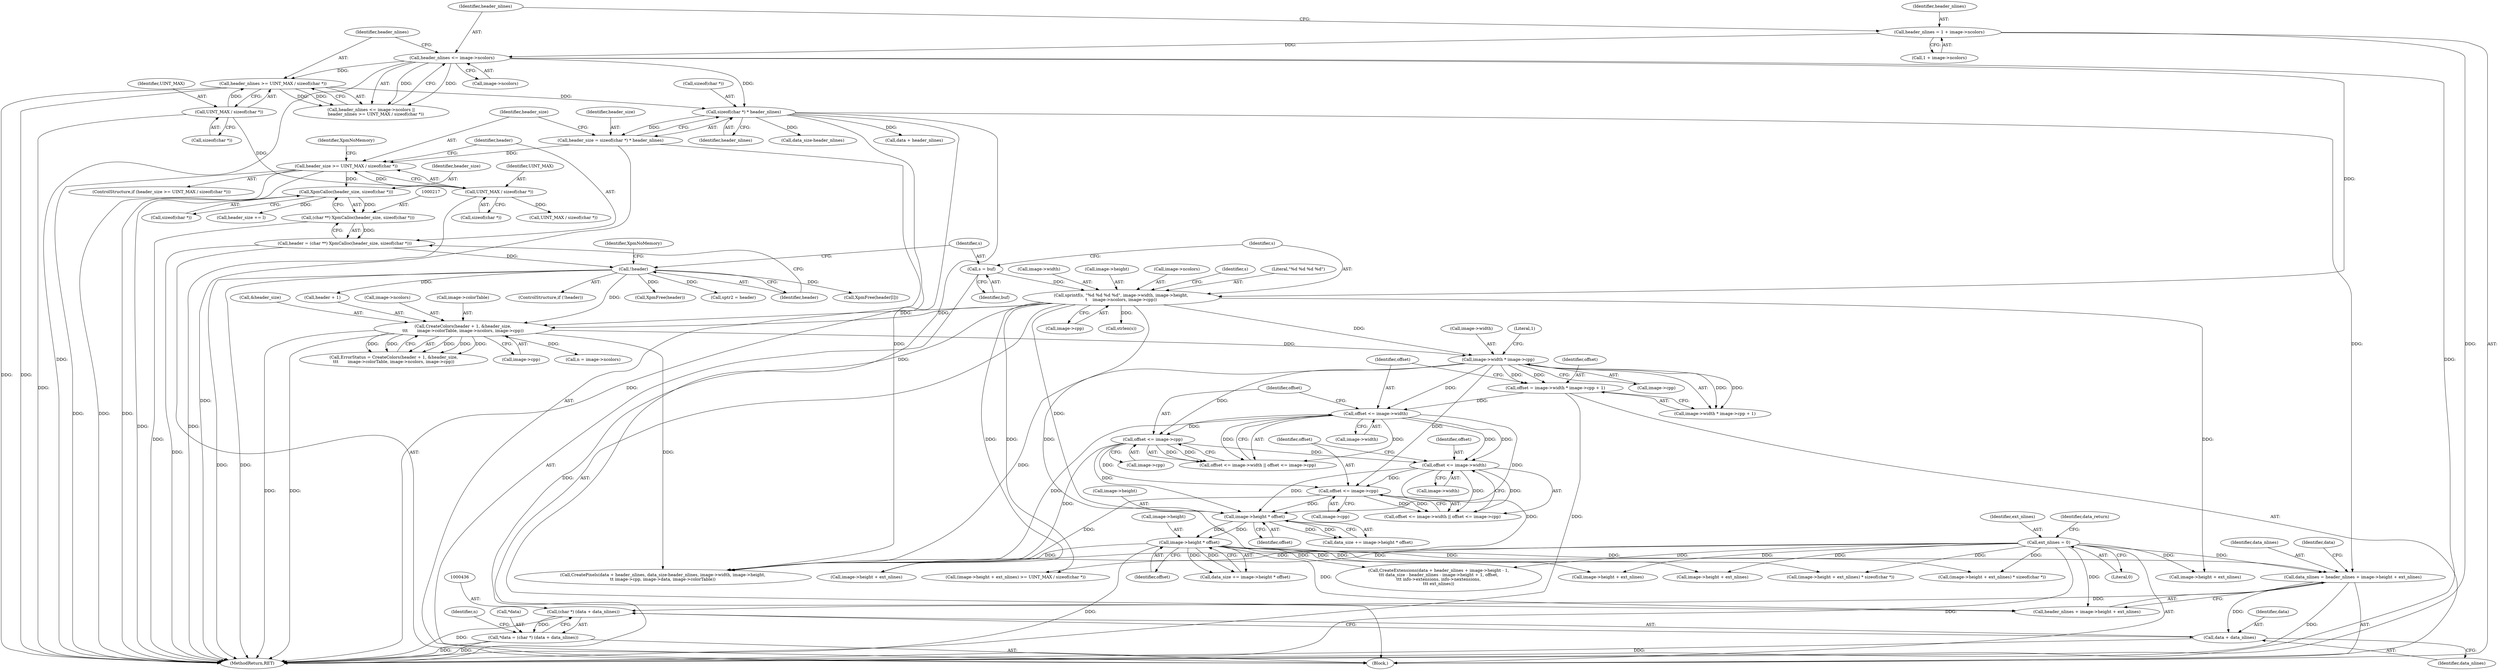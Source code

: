 digraph "0_libXpm_d1167418f0fd02a27f617ec5afd6db053afbe185@integer" {
"1000423" [label="(Call,data_nlines = header_nlines + image->height + ext_nlines)"];
"1000201" [label="(Call,sizeof(char *) * header_nlines)"];
"1000186" [label="(Call,header_nlines <= image->ncolors)"];
"1000177" [label="(Call,header_nlines = 1 + image->ncolors)"];
"1000191" [label="(Call,header_nlines >= UINT_MAX / sizeof(char *))"];
"1000193" [label="(Call,UINT_MAX / sizeof(char *))"];
"1000403" [label="(Call,image->height * offset)"];
"1000394" [label="(Call,image->height * offset)"];
"1000230" [label="(Call,sprintf(s, \"%d %d %d %d\", image->width, image->height,\n\t    image->ncolors, image->cpp))"];
"1000227" [label="(Call,s = buf)"];
"1000343" [label="(Call,offset <= image->width)"];
"1000330" [label="(Call,offset = image->width * image->cpp + 1)"];
"1000333" [label="(Call,image->width * image->cpp)"];
"1000309" [label="(Call,CreateColors(header + 1, &header_size,\n\t\t\t       image->colorTable, image->ncolors, image->cpp))"];
"1000223" [label="(Call,!header)"];
"1000214" [label="(Call,header = (char **) XpmCalloc(header_size, sizeof(char *)))"];
"1000216" [label="(Call,(char **) XpmCalloc(header_size, sizeof(char *)))"];
"1000218" [label="(Call,XpmCalloc(header_size, sizeof(char *)))"];
"1000206" [label="(Call,header_size >= UINT_MAX / sizeof(char *))"];
"1000199" [label="(Call,header_size = sizeof(char *) * header_nlines)"];
"1000208" [label="(Call,UINT_MAX / sizeof(char *))"];
"1000360" [label="(Call,offset <= image->cpp)"];
"1000355" [label="(Call,offset <= image->width)"];
"1000348" [label="(Call,offset <= image->cpp)"];
"1000141" [label="(Call,ext_nlines = 0)"];
"1000435" [label="(Call,(char *) (data + data_nlines))"];
"1000432" [label="(Call,*data = (char *) (data + data_nlines))"];
"1000437" [label="(Call,data + data_nlines)"];
"1000177" [label="(Call,header_nlines = 1 + image->ncolors)"];
"1000231" [label="(Identifier,s)"];
"1000229" [label="(Identifier,buf)"];
"1000355" [label="(Call,offset <= image->width)"];
"1000383" [label="(Call,image->height + ext_nlines)"];
"1000435" [label="(Call,(char *) (data + data_nlines))"];
"1000321" [label="(Call,image->cpp)"];
"1000200" [label="(Identifier,header_size)"];
"1000332" [label="(Call,image->width * image->cpp + 1)"];
"1000222" [label="(ControlStructure,if (!header))"];
"1000432" [label="(Call,*data = (char *) (data + data_nlines))"];
"1000207" [label="(Identifier,header_size)"];
"1000348" [label="(Call,offset <= image->cpp)"];
"1000404" [label="(Call,image->height)"];
"1000344" [label="(Identifier,offset)"];
"1000433" [label="(Call,*data)"];
"1000210" [label="(Call,sizeof(char *))"];
"1000331" [label="(Identifier,offset)"];
"1000178" [label="(Identifier,header_nlines)"];
"1000199" [label="(Call,header_size = sizeof(char *) * header_nlines)"];
"1000246" [label="(Identifier,s)"];
"1000149" [label="(Identifier,data_return)"];
"1000188" [label="(Call,image->ncolors)"];
"1000228" [label="(Identifier,s)"];
"1000309" [label="(Call,CreateColors(header + 1, &header_size,\n\t\t\t       image->colorTable, image->ncolors, image->cpp))"];
"1000337" [label="(Call,image->cpp)"];
"1000356" [label="(Identifier,offset)"];
"1000333" [label="(Call,image->width * image->cpp)"];
"1000424" [label="(Identifier,data_nlines)"];
"1000343" [label="(Call,offset <= image->width)"];
"1000219" [label="(Identifier,header_size)"];
"1000394" [label="(Call,image->height * offset)"];
"1000242" [label="(Call,image->cpp)"];
"1000230" [label="(Call,sprintf(s, \"%d %d %d %d\", image->width, image->height,\n\t    image->ncolors, image->cpp))"];
"1000310" [label="(Call,header + 1)"];
"1000195" [label="(Call,sizeof(char *))"];
"1000403" [label="(Call,image->height * offset)"];
"1000179" [label="(Call,1 + image->ncolors)"];
"1000227" [label="(Call,s = buf)"];
"1000501" [label="(Call,(image->height + ext_nlines) * sizeof(char *))"];
"1000398" [label="(Identifier,offset)"];
"1000205" [label="(ControlStructure,if (header_size >= UINT_MAX / sizeof(char *)))"];
"1000407" [label="(Identifier,offset)"];
"1000434" [label="(Identifier,data)"];
"1000313" [label="(Call,&header_size)"];
"1000509" [label="(Call,CreatePixels(data + header_nlines, data_size-header_nlines, image->width, image->height,\n\t\t image->cpp, image->data, image->colorTable))"];
"1000226" [label="(Identifier,XpmNoMemory)"];
"1000440" [label="(Call,n = image->ncolors)"];
"1000334" [label="(Call,image->width)"];
"1000202" [label="(Call,sizeof(char *))"];
"1000533" [label="(Call,CreateExtensions(data + header_nlines + image->height - 1,\n\t\t\t data_size - header_nlines - image->height + 1, offset,\n\t\t\t info->extensions, info->nextensions,\n\t\t\t ext_nlines))"];
"1000143" [label="(Literal,0)"];
"1000438" [label="(Identifier,data)"];
"1000216" [label="(Call,(char **) XpmCalloc(header_size, sizeof(char *)))"];
"1000247" [label="(Call,strlen(s))"];
"1000141" [label="(Call,ext_nlines = 0)"];
"1000117" [label="(Block,)"];
"1000191" [label="(Call,header_nlines >= UINT_MAX / sizeof(char *))"];
"1000392" [label="(Call,data_size += image->height * offset)"];
"1000441" [label="(Identifier,n)"];
"1000345" [label="(Call,image->width)"];
"1000232" [label="(Literal,\"%d %d %d %d\")"];
"1000395" [label="(Call,image->height)"];
"1000307" [label="(Call,ErrorStatus = CreateColors(header + 1, &header_size,\n\t\t\t       image->colorTable, image->ncolors, image->cpp))"];
"1000318" [label="(Call,image->ncolors)"];
"1000233" [label="(Call,image->width)"];
"1000192" [label="(Identifier,header_nlines)"];
"1000588" [label="(Call,XpmFree(header))"];
"1000213" [label="(Identifier,XpmNoMemory)"];
"1000208" [label="(Call,UINT_MAX / sizeof(char *))"];
"1000186" [label="(Call,header_nlines <= image->ncolors)"];
"1000315" [label="(Call,image->colorTable)"];
"1000193" [label="(Call,UINT_MAX / sizeof(char *))"];
"1000362" [label="(Call,image->cpp)"];
"1000330" [label="(Call,offset = image->width * image->cpp + 1)"];
"1000215" [label="(Identifier,header)"];
"1000368" [label="(Call,(image->height + ext_nlines) >= UINT_MAX / sizeof(char *))"];
"1000454" [label="(Call,sptr2 = header)"];
"1000185" [label="(Call,header_nlines <= image->ncolors ||\n       header_nlines >= UINT_MAX / sizeof(char *))"];
"1000423" [label="(Call,data_nlines = header_nlines + image->height + ext_nlines)"];
"1000360" [label="(Call,offset <= image->cpp)"];
"1000204" [label="(Identifier,header_nlines)"];
"1000220" [label="(Call,sizeof(char *))"];
"1000350" [label="(Call,image->cpp)"];
"1000201" [label="(Call,sizeof(char *) * header_nlines)"];
"1000382" [label="(Call,(image->height + ext_nlines) * sizeof(char *))"];
"1000349" [label="(Identifier,offset)"];
"1000300" [label="(Call,header_size += l)"];
"1000401" [label="(Call,data_size += image->height * offset)"];
"1000357" [label="(Call,image->width)"];
"1000223" [label="(Call,!header)"];
"1000592" [label="(MethodReturn,RET)"];
"1000513" [label="(Call,data_size-header_nlines)"];
"1000194" [label="(Identifier,UINT_MAX)"];
"1000437" [label="(Call,data + data_nlines)"];
"1000214" [label="(Call,header = (char **) XpmCalloc(header_size, sizeof(char *)))"];
"1000218" [label="(Call,XpmCalloc(header_size, sizeof(char *)))"];
"1000206" [label="(Call,header_size >= UINT_MAX / sizeof(char *))"];
"1000187" [label="(Identifier,header_nlines)"];
"1000502" [label="(Call,image->height + ext_nlines)"];
"1000361" [label="(Identifier,offset)"];
"1000224" [label="(Identifier,header)"];
"1000354" [label="(Call,offset <= image->width || offset <= image->cpp)"];
"1000427" [label="(Call,image->height + ext_nlines)"];
"1000209" [label="(Identifier,UINT_MAX)"];
"1000425" [label="(Call,header_nlines + image->height + ext_nlines)"];
"1000342" [label="(Call,offset <= image->width || offset <= image->cpp)"];
"1000369" [label="(Call,image->height + ext_nlines)"];
"1000584" [label="(Call,XpmFree(header[l]))"];
"1000374" [label="(Call,UINT_MAX / sizeof(char *))"];
"1000236" [label="(Call,image->height)"];
"1000510" [label="(Call,data + header_nlines)"];
"1000340" [label="(Literal,1)"];
"1000142" [label="(Identifier,ext_nlines)"];
"1000439" [label="(Identifier,data_nlines)"];
"1000239" [label="(Call,image->ncolors)"];
"1000423" -> "1000117"  [label="AST: "];
"1000423" -> "1000425"  [label="CFG: "];
"1000424" -> "1000423"  [label="AST: "];
"1000425" -> "1000423"  [label="AST: "];
"1000434" -> "1000423"  [label="CFG: "];
"1000423" -> "1000592"  [label="DDG: "];
"1000201" -> "1000423"  [label="DDG: "];
"1000403" -> "1000423"  [label="DDG: "];
"1000141" -> "1000423"  [label="DDG: "];
"1000423" -> "1000435"  [label="DDG: "];
"1000423" -> "1000437"  [label="DDG: "];
"1000201" -> "1000199"  [label="AST: "];
"1000201" -> "1000204"  [label="CFG: "];
"1000202" -> "1000201"  [label="AST: "];
"1000204" -> "1000201"  [label="AST: "];
"1000199" -> "1000201"  [label="CFG: "];
"1000201" -> "1000592"  [label="DDG: "];
"1000201" -> "1000199"  [label="DDG: "];
"1000186" -> "1000201"  [label="DDG: "];
"1000191" -> "1000201"  [label="DDG: "];
"1000201" -> "1000425"  [label="DDG: "];
"1000201" -> "1000509"  [label="DDG: "];
"1000201" -> "1000510"  [label="DDG: "];
"1000201" -> "1000513"  [label="DDG: "];
"1000186" -> "1000185"  [label="AST: "];
"1000186" -> "1000188"  [label="CFG: "];
"1000187" -> "1000186"  [label="AST: "];
"1000188" -> "1000186"  [label="AST: "];
"1000192" -> "1000186"  [label="CFG: "];
"1000185" -> "1000186"  [label="CFG: "];
"1000186" -> "1000592"  [label="DDG: "];
"1000186" -> "1000592"  [label="DDG: "];
"1000186" -> "1000185"  [label="DDG: "];
"1000186" -> "1000185"  [label="DDG: "];
"1000177" -> "1000186"  [label="DDG: "];
"1000186" -> "1000191"  [label="DDG: "];
"1000186" -> "1000230"  [label="DDG: "];
"1000177" -> "1000117"  [label="AST: "];
"1000177" -> "1000179"  [label="CFG: "];
"1000178" -> "1000177"  [label="AST: "];
"1000179" -> "1000177"  [label="AST: "];
"1000187" -> "1000177"  [label="CFG: "];
"1000177" -> "1000592"  [label="DDG: "];
"1000191" -> "1000185"  [label="AST: "];
"1000191" -> "1000193"  [label="CFG: "];
"1000192" -> "1000191"  [label="AST: "];
"1000193" -> "1000191"  [label="AST: "];
"1000185" -> "1000191"  [label="CFG: "];
"1000191" -> "1000592"  [label="DDG: "];
"1000191" -> "1000592"  [label="DDG: "];
"1000191" -> "1000185"  [label="DDG: "];
"1000191" -> "1000185"  [label="DDG: "];
"1000193" -> "1000191"  [label="DDG: "];
"1000193" -> "1000195"  [label="CFG: "];
"1000194" -> "1000193"  [label="AST: "];
"1000195" -> "1000193"  [label="AST: "];
"1000193" -> "1000592"  [label="DDG: "];
"1000193" -> "1000208"  [label="DDG: "];
"1000403" -> "1000401"  [label="AST: "];
"1000403" -> "1000407"  [label="CFG: "];
"1000404" -> "1000403"  [label="AST: "];
"1000407" -> "1000403"  [label="AST: "];
"1000401" -> "1000403"  [label="CFG: "];
"1000403" -> "1000592"  [label="DDG: "];
"1000403" -> "1000401"  [label="DDG: "];
"1000403" -> "1000401"  [label="DDG: "];
"1000394" -> "1000403"  [label="DDG: "];
"1000394" -> "1000403"  [label="DDG: "];
"1000403" -> "1000425"  [label="DDG: "];
"1000403" -> "1000427"  [label="DDG: "];
"1000403" -> "1000501"  [label="DDG: "];
"1000403" -> "1000502"  [label="DDG: "];
"1000403" -> "1000509"  [label="DDG: "];
"1000403" -> "1000533"  [label="DDG: "];
"1000394" -> "1000392"  [label="AST: "];
"1000394" -> "1000398"  [label="CFG: "];
"1000395" -> "1000394"  [label="AST: "];
"1000398" -> "1000394"  [label="AST: "];
"1000392" -> "1000394"  [label="CFG: "];
"1000394" -> "1000392"  [label="DDG: "];
"1000394" -> "1000392"  [label="DDG: "];
"1000230" -> "1000394"  [label="DDG: "];
"1000343" -> "1000394"  [label="DDG: "];
"1000360" -> "1000394"  [label="DDG: "];
"1000355" -> "1000394"  [label="DDG: "];
"1000348" -> "1000394"  [label="DDG: "];
"1000230" -> "1000117"  [label="AST: "];
"1000230" -> "1000242"  [label="CFG: "];
"1000231" -> "1000230"  [label="AST: "];
"1000232" -> "1000230"  [label="AST: "];
"1000233" -> "1000230"  [label="AST: "];
"1000236" -> "1000230"  [label="AST: "];
"1000239" -> "1000230"  [label="AST: "];
"1000242" -> "1000230"  [label="AST: "];
"1000246" -> "1000230"  [label="CFG: "];
"1000230" -> "1000592"  [label="DDG: "];
"1000227" -> "1000230"  [label="DDG: "];
"1000230" -> "1000247"  [label="DDG: "];
"1000230" -> "1000309"  [label="DDG: "];
"1000230" -> "1000309"  [label="DDG: "];
"1000230" -> "1000333"  [label="DDG: "];
"1000230" -> "1000368"  [label="DDG: "];
"1000230" -> "1000369"  [label="DDG: "];
"1000230" -> "1000382"  [label="DDG: "];
"1000230" -> "1000383"  [label="DDG: "];
"1000227" -> "1000117"  [label="AST: "];
"1000227" -> "1000229"  [label="CFG: "];
"1000228" -> "1000227"  [label="AST: "];
"1000229" -> "1000227"  [label="AST: "];
"1000231" -> "1000227"  [label="CFG: "];
"1000343" -> "1000342"  [label="AST: "];
"1000343" -> "1000345"  [label="CFG: "];
"1000344" -> "1000343"  [label="AST: "];
"1000345" -> "1000343"  [label="AST: "];
"1000349" -> "1000343"  [label="CFG: "];
"1000342" -> "1000343"  [label="CFG: "];
"1000343" -> "1000342"  [label="DDG: "];
"1000343" -> "1000342"  [label="DDG: "];
"1000330" -> "1000343"  [label="DDG: "];
"1000333" -> "1000343"  [label="DDG: "];
"1000343" -> "1000348"  [label="DDG: "];
"1000343" -> "1000355"  [label="DDG: "];
"1000343" -> "1000355"  [label="DDG: "];
"1000343" -> "1000509"  [label="DDG: "];
"1000330" -> "1000117"  [label="AST: "];
"1000330" -> "1000332"  [label="CFG: "];
"1000331" -> "1000330"  [label="AST: "];
"1000332" -> "1000330"  [label="AST: "];
"1000344" -> "1000330"  [label="CFG: "];
"1000330" -> "1000592"  [label="DDG: "];
"1000333" -> "1000330"  [label="DDG: "];
"1000333" -> "1000330"  [label="DDG: "];
"1000333" -> "1000332"  [label="AST: "];
"1000333" -> "1000337"  [label="CFG: "];
"1000334" -> "1000333"  [label="AST: "];
"1000337" -> "1000333"  [label="AST: "];
"1000340" -> "1000333"  [label="CFG: "];
"1000333" -> "1000332"  [label="DDG: "];
"1000333" -> "1000332"  [label="DDG: "];
"1000309" -> "1000333"  [label="DDG: "];
"1000333" -> "1000348"  [label="DDG: "];
"1000333" -> "1000360"  [label="DDG: "];
"1000333" -> "1000509"  [label="DDG: "];
"1000309" -> "1000307"  [label="AST: "];
"1000309" -> "1000321"  [label="CFG: "];
"1000310" -> "1000309"  [label="AST: "];
"1000313" -> "1000309"  [label="AST: "];
"1000315" -> "1000309"  [label="AST: "];
"1000318" -> "1000309"  [label="AST: "];
"1000321" -> "1000309"  [label="AST: "];
"1000307" -> "1000309"  [label="CFG: "];
"1000309" -> "1000592"  [label="DDG: "];
"1000309" -> "1000592"  [label="DDG: "];
"1000309" -> "1000307"  [label="DDG: "];
"1000309" -> "1000307"  [label="DDG: "];
"1000309" -> "1000307"  [label="DDG: "];
"1000309" -> "1000307"  [label="DDG: "];
"1000309" -> "1000307"  [label="DDG: "];
"1000223" -> "1000309"  [label="DDG: "];
"1000309" -> "1000440"  [label="DDG: "];
"1000309" -> "1000509"  [label="DDG: "];
"1000223" -> "1000222"  [label="AST: "];
"1000223" -> "1000224"  [label="CFG: "];
"1000224" -> "1000223"  [label="AST: "];
"1000226" -> "1000223"  [label="CFG: "];
"1000228" -> "1000223"  [label="CFG: "];
"1000223" -> "1000592"  [label="DDG: "];
"1000223" -> "1000592"  [label="DDG: "];
"1000214" -> "1000223"  [label="DDG: "];
"1000223" -> "1000310"  [label="DDG: "];
"1000223" -> "1000454"  [label="DDG: "];
"1000223" -> "1000584"  [label="DDG: "];
"1000223" -> "1000588"  [label="DDG: "];
"1000214" -> "1000117"  [label="AST: "];
"1000214" -> "1000216"  [label="CFG: "];
"1000215" -> "1000214"  [label="AST: "];
"1000216" -> "1000214"  [label="AST: "];
"1000224" -> "1000214"  [label="CFG: "];
"1000214" -> "1000592"  [label="DDG: "];
"1000216" -> "1000214"  [label="DDG: "];
"1000216" -> "1000218"  [label="CFG: "];
"1000217" -> "1000216"  [label="AST: "];
"1000218" -> "1000216"  [label="AST: "];
"1000216" -> "1000592"  [label="DDG: "];
"1000218" -> "1000216"  [label="DDG: "];
"1000218" -> "1000220"  [label="CFG: "];
"1000219" -> "1000218"  [label="AST: "];
"1000220" -> "1000218"  [label="AST: "];
"1000218" -> "1000592"  [label="DDG: "];
"1000206" -> "1000218"  [label="DDG: "];
"1000218" -> "1000300"  [label="DDG: "];
"1000206" -> "1000205"  [label="AST: "];
"1000206" -> "1000208"  [label="CFG: "];
"1000207" -> "1000206"  [label="AST: "];
"1000208" -> "1000206"  [label="AST: "];
"1000213" -> "1000206"  [label="CFG: "];
"1000215" -> "1000206"  [label="CFG: "];
"1000206" -> "1000592"  [label="DDG: "];
"1000206" -> "1000592"  [label="DDG: "];
"1000206" -> "1000592"  [label="DDG: "];
"1000199" -> "1000206"  [label="DDG: "];
"1000208" -> "1000206"  [label="DDG: "];
"1000199" -> "1000117"  [label="AST: "];
"1000200" -> "1000199"  [label="AST: "];
"1000207" -> "1000199"  [label="CFG: "];
"1000199" -> "1000592"  [label="DDG: "];
"1000208" -> "1000210"  [label="CFG: "];
"1000209" -> "1000208"  [label="AST: "];
"1000210" -> "1000208"  [label="AST: "];
"1000208" -> "1000592"  [label="DDG: "];
"1000208" -> "1000374"  [label="DDG: "];
"1000360" -> "1000354"  [label="AST: "];
"1000360" -> "1000362"  [label="CFG: "];
"1000361" -> "1000360"  [label="AST: "];
"1000362" -> "1000360"  [label="AST: "];
"1000354" -> "1000360"  [label="CFG: "];
"1000360" -> "1000354"  [label="DDG: "];
"1000360" -> "1000354"  [label="DDG: "];
"1000355" -> "1000360"  [label="DDG: "];
"1000348" -> "1000360"  [label="DDG: "];
"1000360" -> "1000509"  [label="DDG: "];
"1000355" -> "1000354"  [label="AST: "];
"1000355" -> "1000357"  [label="CFG: "];
"1000356" -> "1000355"  [label="AST: "];
"1000357" -> "1000355"  [label="AST: "];
"1000361" -> "1000355"  [label="CFG: "];
"1000354" -> "1000355"  [label="CFG: "];
"1000355" -> "1000354"  [label="DDG: "];
"1000355" -> "1000354"  [label="DDG: "];
"1000348" -> "1000355"  [label="DDG: "];
"1000355" -> "1000509"  [label="DDG: "];
"1000348" -> "1000342"  [label="AST: "];
"1000348" -> "1000350"  [label="CFG: "];
"1000349" -> "1000348"  [label="AST: "];
"1000350" -> "1000348"  [label="AST: "];
"1000342" -> "1000348"  [label="CFG: "];
"1000348" -> "1000342"  [label="DDG: "];
"1000348" -> "1000342"  [label="DDG: "];
"1000348" -> "1000509"  [label="DDG: "];
"1000141" -> "1000117"  [label="AST: "];
"1000141" -> "1000143"  [label="CFG: "];
"1000142" -> "1000141"  [label="AST: "];
"1000143" -> "1000141"  [label="AST: "];
"1000149" -> "1000141"  [label="CFG: "];
"1000141" -> "1000592"  [label="DDG: "];
"1000141" -> "1000368"  [label="DDG: "];
"1000141" -> "1000369"  [label="DDG: "];
"1000141" -> "1000382"  [label="DDG: "];
"1000141" -> "1000383"  [label="DDG: "];
"1000141" -> "1000425"  [label="DDG: "];
"1000141" -> "1000427"  [label="DDG: "];
"1000141" -> "1000501"  [label="DDG: "];
"1000141" -> "1000502"  [label="DDG: "];
"1000141" -> "1000533"  [label="DDG: "];
"1000435" -> "1000432"  [label="AST: "];
"1000435" -> "1000437"  [label="CFG: "];
"1000436" -> "1000435"  [label="AST: "];
"1000437" -> "1000435"  [label="AST: "];
"1000432" -> "1000435"  [label="CFG: "];
"1000435" -> "1000592"  [label="DDG: "];
"1000435" -> "1000432"  [label="DDG: "];
"1000432" -> "1000117"  [label="AST: "];
"1000433" -> "1000432"  [label="AST: "];
"1000441" -> "1000432"  [label="CFG: "];
"1000432" -> "1000592"  [label="DDG: "];
"1000432" -> "1000592"  [label="DDG: "];
"1000437" -> "1000439"  [label="CFG: "];
"1000438" -> "1000437"  [label="AST: "];
"1000439" -> "1000437"  [label="AST: "];
"1000437" -> "1000592"  [label="DDG: "];
}

